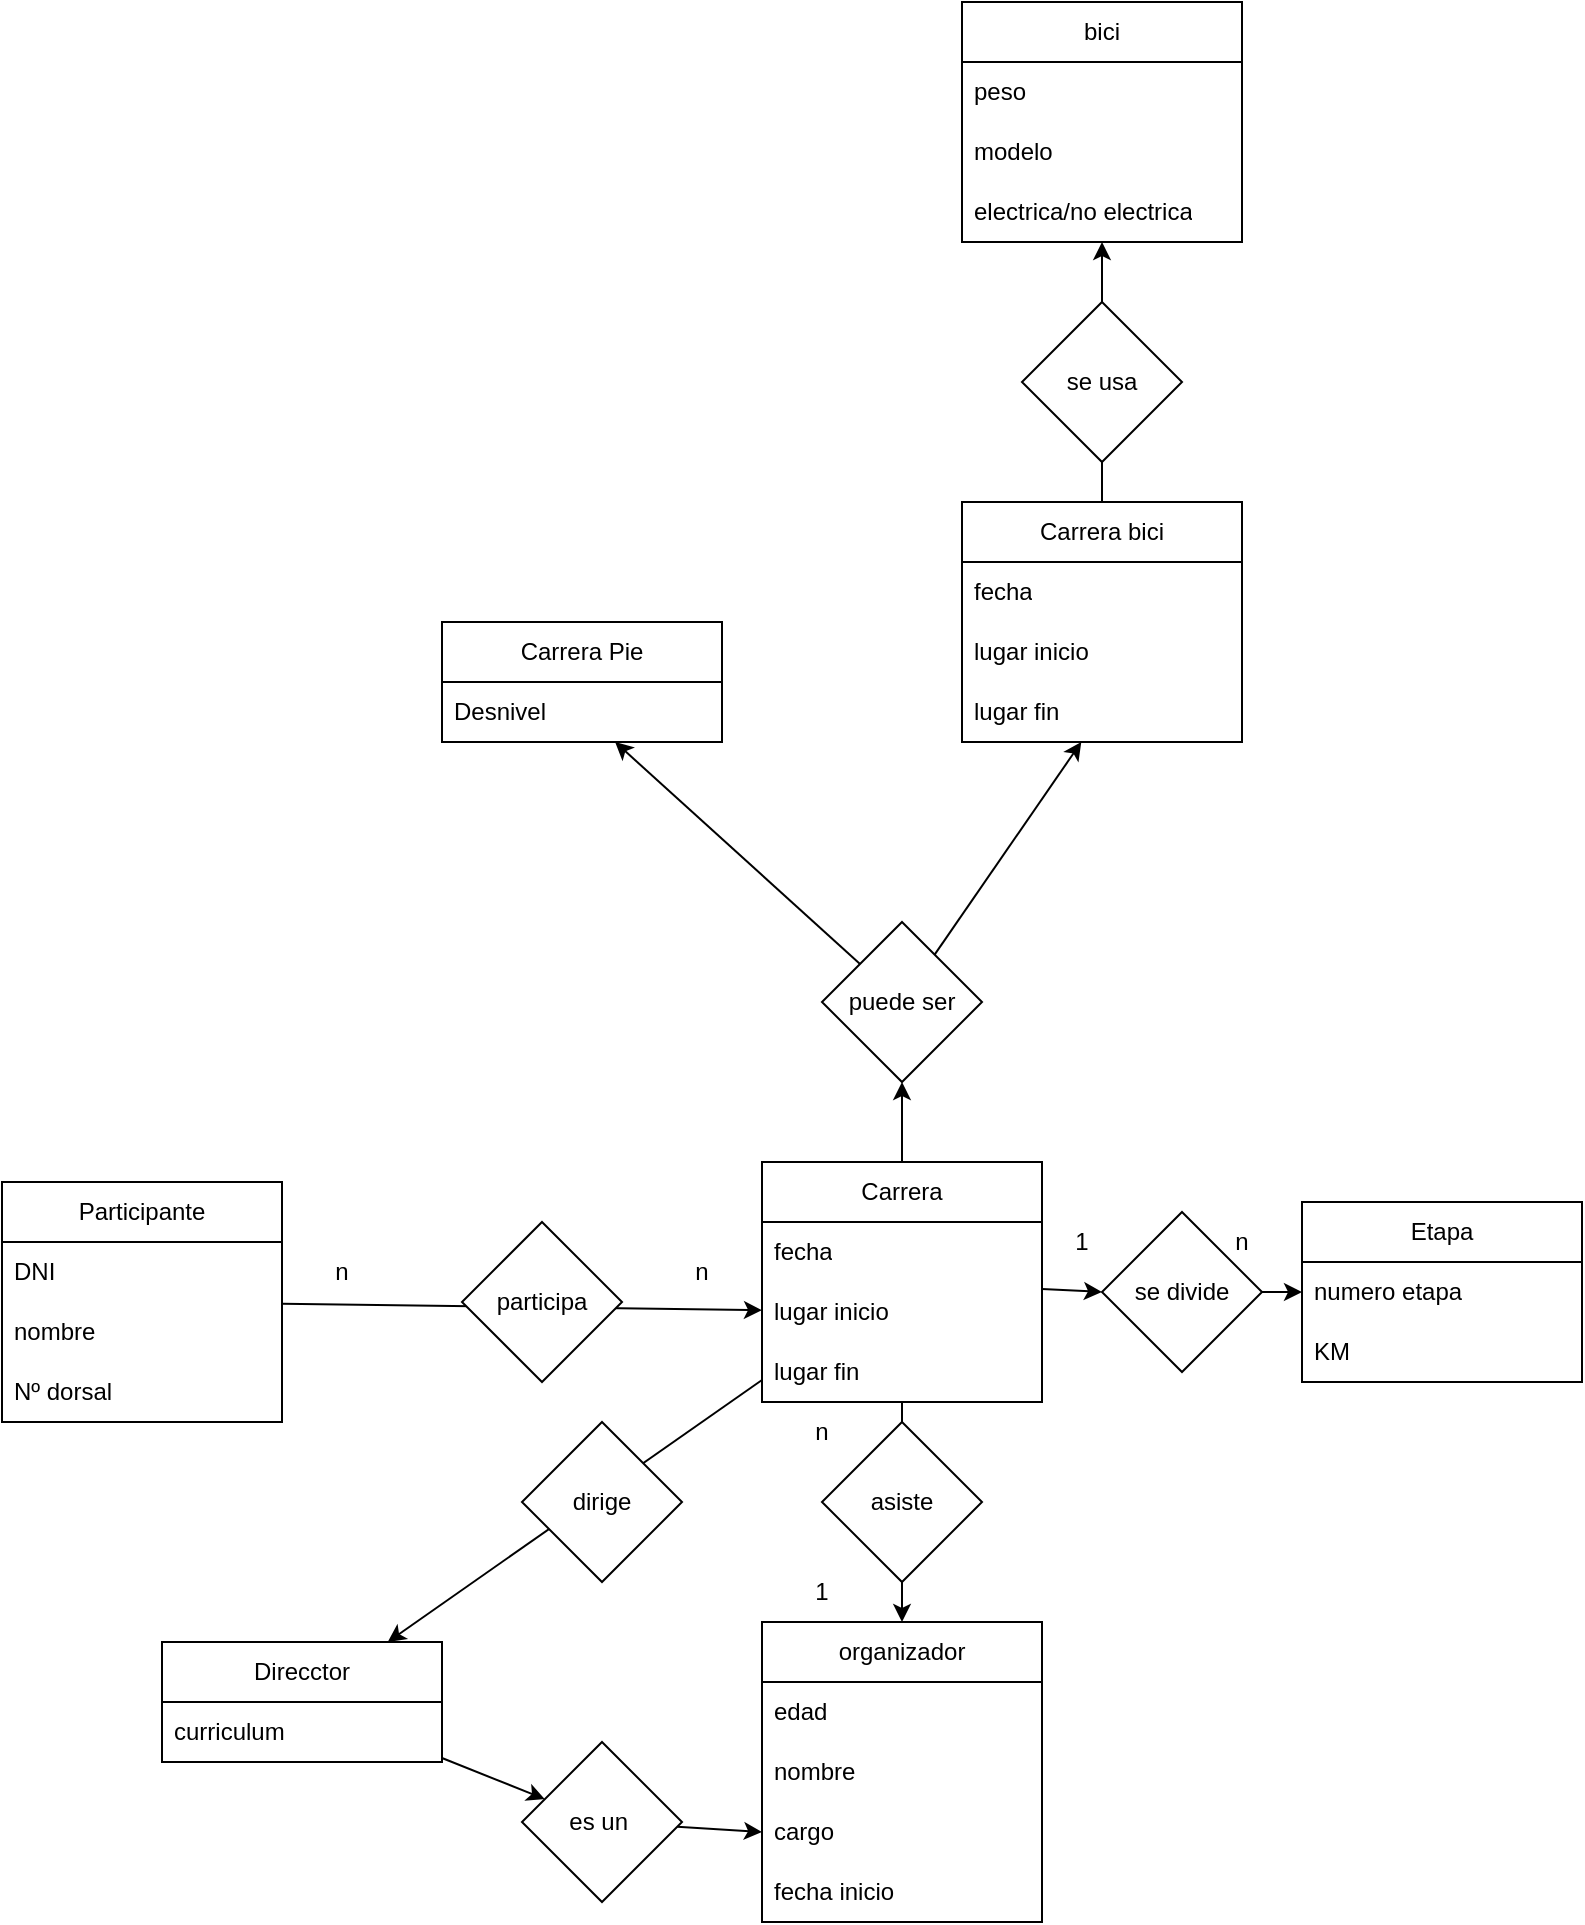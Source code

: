 <mxfile>
    <diagram id="9gbMqu-VR9pyEoC8TWno" name="Page-1">
        <mxGraphModel dx="1570" dy="2648" grid="1" gridSize="10" guides="1" tooltips="1" connect="1" arrows="1" fold="1" page="1" pageScale="1" pageWidth="1100" pageHeight="850" math="0" shadow="0">
            <root>
                <mxCell id="0"/>
                <mxCell id="1" parent="0"/>
                <mxCell id="410" style="edgeStyle=none;html=1;" edge="1" parent="1" source="243" target="392">
                    <mxGeometry relative="1" as="geometry"/>
                </mxCell>
                <mxCell id="243" value="Participante" style="swimlane;fontStyle=0;childLayout=stackLayout;horizontal=1;startSize=30;horizontalStack=0;resizeParent=1;resizeParentMax=0;resizeLast=0;collapsible=1;marginBottom=0;whiteSpace=wrap;html=1;" parent="1" vertex="1">
                    <mxGeometry x="90" y="80" width="140" height="120" as="geometry"/>
                </mxCell>
                <mxCell id="244" value="DNI" style="text;strokeColor=none;fillColor=none;align=left;verticalAlign=middle;spacingLeft=4;spacingRight=4;overflow=hidden;points=[[0,0.5],[1,0.5]];portConstraint=eastwest;rotatable=0;whiteSpace=wrap;html=1;" parent="243" vertex="1">
                    <mxGeometry y="30" width="140" height="30" as="geometry"/>
                </mxCell>
                <mxCell id="245" value="nombre" style="text;strokeColor=none;fillColor=none;align=left;verticalAlign=middle;spacingLeft=4;spacingRight=4;overflow=hidden;points=[[0,0.5],[1,0.5]];portConstraint=eastwest;rotatable=0;whiteSpace=wrap;html=1;" parent="243" vertex="1">
                    <mxGeometry y="60" width="140" height="30" as="geometry"/>
                </mxCell>
                <mxCell id="246" value="Nº dorsal" style="text;strokeColor=none;fillColor=none;align=left;verticalAlign=middle;spacingLeft=4;spacingRight=4;overflow=hidden;points=[[0,0.5],[1,0.5]];portConstraint=eastwest;rotatable=0;whiteSpace=wrap;html=1;" parent="243" vertex="1">
                    <mxGeometry y="90" width="140" height="30" as="geometry"/>
                </mxCell>
                <mxCell id="379" value="organizador" style="swimlane;fontStyle=0;childLayout=stackLayout;horizontal=1;startSize=30;horizontalStack=0;resizeParent=1;resizeParentMax=0;resizeLast=0;collapsible=1;marginBottom=0;whiteSpace=wrap;html=1;" vertex="1" parent="1">
                    <mxGeometry x="470" y="300" width="140" height="150" as="geometry"/>
                </mxCell>
                <mxCell id="380" value="edad" style="text;strokeColor=none;fillColor=none;align=left;verticalAlign=middle;spacingLeft=4;spacingRight=4;overflow=hidden;points=[[0,0.5],[1,0.5]];portConstraint=eastwest;rotatable=0;whiteSpace=wrap;html=1;" vertex="1" parent="379">
                    <mxGeometry y="30" width="140" height="30" as="geometry"/>
                </mxCell>
                <mxCell id="381" value="nombre" style="text;strokeColor=none;fillColor=none;align=left;verticalAlign=middle;spacingLeft=4;spacingRight=4;overflow=hidden;points=[[0,0.5],[1,0.5]];portConstraint=eastwest;rotatable=0;whiteSpace=wrap;html=1;" vertex="1" parent="379">
                    <mxGeometry y="60" width="140" height="30" as="geometry"/>
                </mxCell>
                <mxCell id="383" value="cargo" style="text;strokeColor=none;fillColor=none;align=left;verticalAlign=middle;spacingLeft=4;spacingRight=4;overflow=hidden;points=[[0,0.5],[1,0.5]];portConstraint=eastwest;rotatable=0;whiteSpace=wrap;html=1;" vertex="1" parent="379">
                    <mxGeometry y="90" width="140" height="30" as="geometry"/>
                </mxCell>
                <mxCell id="382" value="fecha inicio" style="text;strokeColor=none;fillColor=none;align=left;verticalAlign=middle;spacingLeft=4;spacingRight=4;overflow=hidden;points=[[0,0.5],[1,0.5]];portConstraint=eastwest;rotatable=0;whiteSpace=wrap;html=1;" vertex="1" parent="379">
                    <mxGeometry y="120" width="140" height="30" as="geometry"/>
                </mxCell>
                <mxCell id="384" value="Etapa" style="swimlane;fontStyle=0;childLayout=stackLayout;horizontal=1;startSize=30;horizontalStack=0;resizeParent=1;resizeParentMax=0;resizeLast=0;collapsible=1;marginBottom=0;whiteSpace=wrap;html=1;" vertex="1" parent="1">
                    <mxGeometry x="740" y="90" width="140" height="90" as="geometry"/>
                </mxCell>
                <mxCell id="385" value="numero etapa" style="text;strokeColor=none;fillColor=none;align=left;verticalAlign=middle;spacingLeft=4;spacingRight=4;overflow=hidden;points=[[0,0.5],[1,0.5]];portConstraint=eastwest;rotatable=0;whiteSpace=wrap;html=1;" vertex="1" parent="384">
                    <mxGeometry y="30" width="140" height="30" as="geometry"/>
                </mxCell>
                <mxCell id="386" value="KM" style="text;strokeColor=none;fillColor=none;align=left;verticalAlign=middle;spacingLeft=4;spacingRight=4;overflow=hidden;points=[[0,0.5],[1,0.5]];portConstraint=eastwest;rotatable=0;whiteSpace=wrap;html=1;" vertex="1" parent="384">
                    <mxGeometry y="60" width="140" height="30" as="geometry"/>
                </mxCell>
                <mxCell id="411" style="edgeStyle=none;html=1;entryX=0.5;entryY=0;entryDx=0;entryDy=0;" edge="1" parent="1" source="389" target="379">
                    <mxGeometry relative="1" as="geometry"/>
                </mxCell>
                <mxCell id="414" style="edgeStyle=none;html=1;entryX=0;entryY=0.5;entryDx=0;entryDy=0;" edge="1" parent="1" source="413" target="385">
                    <mxGeometry relative="1" as="geometry"/>
                </mxCell>
                <mxCell id="417" style="edgeStyle=none;html=1;" edge="1" parent="1" source="389" target="416">
                    <mxGeometry relative="1" as="geometry"/>
                </mxCell>
                <mxCell id="436" style="edgeStyle=none;html=1;" edge="1" parent="1" source="389" target="430">
                    <mxGeometry relative="1" as="geometry"/>
                </mxCell>
                <mxCell id="389" value="Carrera" style="swimlane;fontStyle=0;childLayout=stackLayout;horizontal=1;startSize=30;horizontalStack=0;resizeParent=1;resizeParentMax=0;resizeLast=0;collapsible=1;marginBottom=0;whiteSpace=wrap;html=1;" vertex="1" parent="1">
                    <mxGeometry x="470" y="70" width="140" height="120" as="geometry"/>
                </mxCell>
                <mxCell id="390" value="fecha" style="text;strokeColor=none;fillColor=none;align=left;verticalAlign=middle;spacingLeft=4;spacingRight=4;overflow=hidden;points=[[0,0.5],[1,0.5]];portConstraint=eastwest;rotatable=0;whiteSpace=wrap;html=1;" vertex="1" parent="389">
                    <mxGeometry y="30" width="140" height="30" as="geometry"/>
                </mxCell>
                <mxCell id="392" value="lugar inicio" style="text;strokeColor=none;fillColor=none;align=left;verticalAlign=middle;spacingLeft=4;spacingRight=4;overflow=hidden;points=[[0,0.5],[1,0.5]];portConstraint=eastwest;rotatable=0;whiteSpace=wrap;html=1;" vertex="1" parent="389">
                    <mxGeometry y="60" width="140" height="30" as="geometry"/>
                </mxCell>
                <mxCell id="391" value="lugar fin" style="text;strokeColor=none;fillColor=none;align=left;verticalAlign=middle;spacingLeft=4;spacingRight=4;overflow=hidden;points=[[0,0.5],[1,0.5]];portConstraint=eastwest;rotatable=0;whiteSpace=wrap;html=1;" vertex="1" parent="389">
                    <mxGeometry y="90" width="140" height="30" as="geometry"/>
                </mxCell>
                <mxCell id="393" value="Carrera Pie" style="swimlane;fontStyle=0;childLayout=stackLayout;horizontal=1;startSize=30;horizontalStack=0;resizeParent=1;resizeParentMax=0;resizeLast=0;collapsible=1;marginBottom=0;whiteSpace=wrap;html=1;" vertex="1" parent="1">
                    <mxGeometry x="310" y="-200" width="140" height="60" as="geometry"/>
                </mxCell>
                <mxCell id="394" value="Desnivel" style="text;strokeColor=none;fillColor=none;align=left;verticalAlign=middle;spacingLeft=4;spacingRight=4;overflow=hidden;points=[[0,0.5],[1,0.5]];portConstraint=eastwest;rotatable=0;whiteSpace=wrap;html=1;" vertex="1" parent="393">
                    <mxGeometry y="30" width="140" height="30" as="geometry"/>
                </mxCell>
                <mxCell id="421" style="edgeStyle=none;html=1;" edge="1" parent="1" source="397" target="408">
                    <mxGeometry relative="1" as="geometry"/>
                </mxCell>
                <mxCell id="397" value="Carrera bici" style="swimlane;fontStyle=0;childLayout=stackLayout;horizontal=1;startSize=30;horizontalStack=0;resizeParent=1;resizeParentMax=0;resizeLast=0;collapsible=1;marginBottom=0;whiteSpace=wrap;html=1;" vertex="1" parent="1">
                    <mxGeometry x="570" y="-260" width="140" height="120" as="geometry"/>
                </mxCell>
                <mxCell id="398" value="fecha" style="text;strokeColor=none;fillColor=none;align=left;verticalAlign=middle;spacingLeft=4;spacingRight=4;overflow=hidden;points=[[0,0.5],[1,0.5]];portConstraint=eastwest;rotatable=0;whiteSpace=wrap;html=1;" vertex="1" parent="397">
                    <mxGeometry y="30" width="140" height="30" as="geometry"/>
                </mxCell>
                <mxCell id="399" value="lugar inicio" style="text;strokeColor=none;fillColor=none;align=left;verticalAlign=middle;spacingLeft=4;spacingRight=4;overflow=hidden;points=[[0,0.5],[1,0.5]];portConstraint=eastwest;rotatable=0;whiteSpace=wrap;html=1;" vertex="1" parent="397">
                    <mxGeometry y="60" width="140" height="30" as="geometry"/>
                </mxCell>
                <mxCell id="400" value="lugar fin" style="text;strokeColor=none;fillColor=none;align=left;verticalAlign=middle;spacingLeft=4;spacingRight=4;overflow=hidden;points=[[0,0.5],[1,0.5]];portConstraint=eastwest;rotatable=0;whiteSpace=wrap;html=1;" vertex="1" parent="397">
                    <mxGeometry y="90" width="140" height="30" as="geometry"/>
                </mxCell>
                <mxCell id="405" value="bici" style="swimlane;fontStyle=0;childLayout=stackLayout;horizontal=1;startSize=30;horizontalStack=0;resizeParent=1;resizeParentMax=0;resizeLast=0;collapsible=1;marginBottom=0;whiteSpace=wrap;html=1;" vertex="1" parent="1">
                    <mxGeometry x="570" y="-510" width="140" height="120" as="geometry"/>
                </mxCell>
                <mxCell id="406" value="peso" style="text;strokeColor=none;fillColor=none;align=left;verticalAlign=middle;spacingLeft=4;spacingRight=4;overflow=hidden;points=[[0,0.5],[1,0.5]];portConstraint=eastwest;rotatable=0;whiteSpace=wrap;html=1;" vertex="1" parent="405">
                    <mxGeometry y="30" width="140" height="30" as="geometry"/>
                </mxCell>
                <mxCell id="407" value="modelo" style="text;strokeColor=none;fillColor=none;align=left;verticalAlign=middle;spacingLeft=4;spacingRight=4;overflow=hidden;points=[[0,0.5],[1,0.5]];portConstraint=eastwest;rotatable=0;whiteSpace=wrap;html=1;" vertex="1" parent="405">
                    <mxGeometry y="60" width="140" height="30" as="geometry"/>
                </mxCell>
                <mxCell id="408" value="electrica/no electrica" style="text;strokeColor=none;fillColor=none;align=left;verticalAlign=middle;spacingLeft=4;spacingRight=4;overflow=hidden;points=[[0,0.5],[1,0.5]];portConstraint=eastwest;rotatable=0;whiteSpace=wrap;html=1;" vertex="1" parent="405">
                    <mxGeometry y="90" width="140" height="30" as="geometry"/>
                </mxCell>
                <mxCell id="409" value="participa" style="rhombus;whiteSpace=wrap;html=1;" vertex="1" parent="1">
                    <mxGeometry x="320" y="100" width="80" height="80" as="geometry"/>
                </mxCell>
                <mxCell id="412" value="asiste" style="rhombus;whiteSpace=wrap;html=1;" vertex="1" parent="1">
                    <mxGeometry x="500" y="200" width="80" height="80" as="geometry"/>
                </mxCell>
                <mxCell id="415" value="" style="edgeStyle=none;html=1;entryX=0;entryY=0.5;entryDx=0;entryDy=0;" edge="1" parent="1" source="389" target="413">
                    <mxGeometry relative="1" as="geometry">
                        <mxPoint x="610" y="132" as="sourcePoint"/>
                        <mxPoint x="740" y="135" as="targetPoint"/>
                    </mxGeometry>
                </mxCell>
                <mxCell id="413" value="se divide" style="rhombus;whiteSpace=wrap;html=1;" vertex="1" parent="1">
                    <mxGeometry x="640" y="95" width="80" height="80" as="geometry"/>
                </mxCell>
                <mxCell id="418" style="edgeStyle=none;html=1;" edge="1" parent="1" source="416" target="400">
                    <mxGeometry relative="1" as="geometry"/>
                </mxCell>
                <mxCell id="419" style="edgeStyle=none;html=1;" edge="1" parent="1" source="416" target="394">
                    <mxGeometry relative="1" as="geometry">
                        <mxPoint x="405.517" y="-140" as="targetPoint"/>
                    </mxGeometry>
                </mxCell>
                <mxCell id="416" value="puede ser" style="rhombus;whiteSpace=wrap;html=1;" vertex="1" parent="1">
                    <mxGeometry x="500" y="-50" width="80" height="80" as="geometry"/>
                </mxCell>
                <mxCell id="420" value="se usa" style="rhombus;whiteSpace=wrap;html=1;" vertex="1" parent="1">
                    <mxGeometry x="600" y="-360" width="80" height="80" as="geometry"/>
                </mxCell>
                <mxCell id="422" value="1" style="text;html=1;align=center;verticalAlign=middle;whiteSpace=wrap;rounded=0;" vertex="1" parent="1">
                    <mxGeometry x="470" y="270" width="60" height="30" as="geometry"/>
                </mxCell>
                <mxCell id="423" value="n" style="text;html=1;align=center;verticalAlign=middle;whiteSpace=wrap;rounded=0;" vertex="1" parent="1">
                    <mxGeometry x="470" y="190" width="60" height="30" as="geometry"/>
                </mxCell>
                <mxCell id="424" value="n" style="text;html=1;align=center;verticalAlign=middle;whiteSpace=wrap;rounded=0;" vertex="1" parent="1">
                    <mxGeometry x="230" y="110" width="60" height="30" as="geometry"/>
                </mxCell>
                <mxCell id="425" value="n" style="text;html=1;align=center;verticalAlign=middle;whiteSpace=wrap;rounded=0;" vertex="1" parent="1">
                    <mxGeometry x="410" y="110" width="60" height="30" as="geometry"/>
                </mxCell>
                <mxCell id="426" value="n" style="text;html=1;align=center;verticalAlign=middle;whiteSpace=wrap;rounded=0;" vertex="1" parent="1">
                    <mxGeometry x="680" y="95" width="60" height="30" as="geometry"/>
                </mxCell>
                <mxCell id="427" value="1" style="text;html=1;align=center;verticalAlign=middle;whiteSpace=wrap;rounded=0;" vertex="1" parent="1">
                    <mxGeometry x="600" y="95" width="60" height="30" as="geometry"/>
                </mxCell>
                <mxCell id="438" style="edgeStyle=none;html=1;" edge="1" parent="1" source="430" target="437">
                    <mxGeometry relative="1" as="geometry"/>
                </mxCell>
                <mxCell id="430" value="Direcctor" style="swimlane;fontStyle=0;childLayout=stackLayout;horizontal=1;startSize=30;horizontalStack=0;resizeParent=1;resizeParentMax=0;resizeLast=0;collapsible=1;marginBottom=0;whiteSpace=wrap;html=1;" vertex="1" parent="1">
                    <mxGeometry x="170" y="310" width="140" height="60" as="geometry"/>
                </mxCell>
                <mxCell id="431" value="curriculum" style="text;strokeColor=none;fillColor=none;align=left;verticalAlign=middle;spacingLeft=4;spacingRight=4;overflow=hidden;points=[[0,0.5],[1,0.5]];portConstraint=eastwest;rotatable=0;whiteSpace=wrap;html=1;" vertex="1" parent="430">
                    <mxGeometry y="30" width="140" height="30" as="geometry"/>
                </mxCell>
                <mxCell id="435" value="dirige" style="rhombus;whiteSpace=wrap;html=1;" vertex="1" parent="1">
                    <mxGeometry x="350" y="200" width="80" height="80" as="geometry"/>
                </mxCell>
                <mxCell id="439" style="edgeStyle=none;html=1;entryX=0;entryY=0.5;entryDx=0;entryDy=0;" edge="1" parent="1" source="437" target="383">
                    <mxGeometry relative="1" as="geometry"/>
                </mxCell>
                <mxCell id="437" value="es un&amp;nbsp;" style="rhombus;whiteSpace=wrap;html=1;" vertex="1" parent="1">
                    <mxGeometry x="350" y="360" width="80" height="80" as="geometry"/>
                </mxCell>
            </root>
        </mxGraphModel>
    </diagram>
</mxfile>